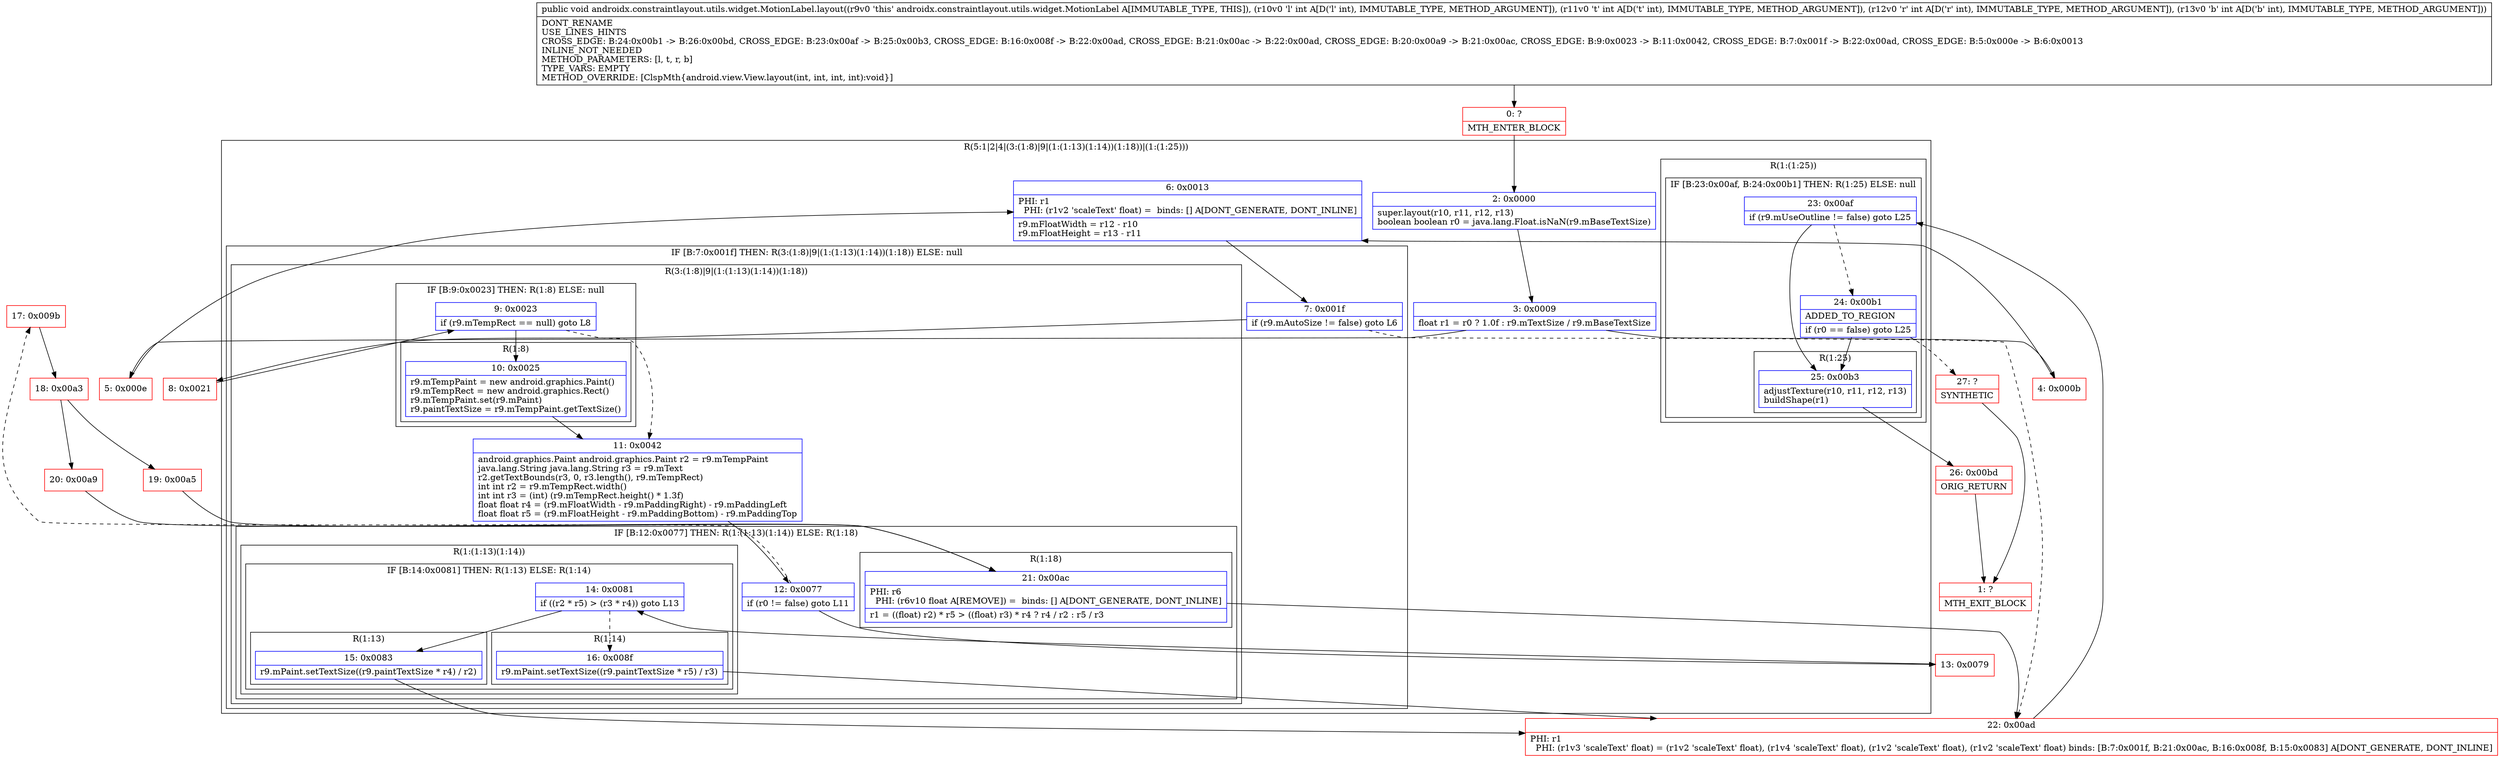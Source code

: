 digraph "CFG forandroidx.constraintlayout.utils.widget.MotionLabel.layout(IIII)V" {
subgraph cluster_Region_580930992 {
label = "R(5:1|2|4|(3:(1:8)|9|(1:(1:13)(1:14))(1:18))|(1:(1:25)))";
node [shape=record,color=blue];
Node_2 [shape=record,label="{2\:\ 0x0000|super.layout(r10, r11, r12, r13)\lboolean boolean r0 = java.lang.Float.isNaN(r9.mBaseTextSize)\l}"];
Node_3 [shape=record,label="{3\:\ 0x0009|float r1 = r0 ? 1.0f : r9.mTextSize \/ r9.mBaseTextSize\l}"];
Node_6 [shape=record,label="{6\:\ 0x0013|PHI: r1 \l  PHI: (r1v2 'scaleText' float) =  binds: [] A[DONT_GENERATE, DONT_INLINE]\l|r9.mFloatWidth = r12 \- r10\lr9.mFloatHeight = r13 \- r11\l}"];
subgraph cluster_IfRegion_797063470 {
label = "IF [B:7:0x001f] THEN: R(3:(1:8)|9|(1:(1:13)(1:14))(1:18)) ELSE: null";
node [shape=record,color=blue];
Node_7 [shape=record,label="{7\:\ 0x001f|if (r9.mAutoSize != false) goto L6\l}"];
subgraph cluster_Region_489355031 {
label = "R(3:(1:8)|9|(1:(1:13)(1:14))(1:18))";
node [shape=record,color=blue];
subgraph cluster_IfRegion_1168374303 {
label = "IF [B:9:0x0023] THEN: R(1:8) ELSE: null";
node [shape=record,color=blue];
Node_9 [shape=record,label="{9\:\ 0x0023|if (r9.mTempRect == null) goto L8\l}"];
subgraph cluster_Region_1485632986 {
label = "R(1:8)";
node [shape=record,color=blue];
Node_10 [shape=record,label="{10\:\ 0x0025|r9.mTempPaint = new android.graphics.Paint()\lr9.mTempRect = new android.graphics.Rect()\lr9.mTempPaint.set(r9.mPaint)\lr9.paintTextSize = r9.mTempPaint.getTextSize()\l}"];
}
}
Node_11 [shape=record,label="{11\:\ 0x0042|android.graphics.Paint android.graphics.Paint r2 = r9.mTempPaint\ljava.lang.String java.lang.String r3 = r9.mText\lr2.getTextBounds(r3, 0, r3.length(), r9.mTempRect)\lint int r2 = r9.mTempRect.width()\lint int r3 = (int) (r9.mTempRect.height() * 1.3f)\lfloat float r4 = (r9.mFloatWidth \- r9.mPaddingRight) \- r9.mPaddingLeft\lfloat float r5 = (r9.mFloatHeight \- r9.mPaddingBottom) \- r9.mPaddingTop\l}"];
subgraph cluster_IfRegion_818496983 {
label = "IF [B:12:0x0077] THEN: R(1:(1:13)(1:14)) ELSE: R(1:18)";
node [shape=record,color=blue];
Node_12 [shape=record,label="{12\:\ 0x0077|if (r0 != false) goto L11\l}"];
subgraph cluster_Region_1670240931 {
label = "R(1:(1:13)(1:14))";
node [shape=record,color=blue];
subgraph cluster_IfRegion_2023237776 {
label = "IF [B:14:0x0081] THEN: R(1:13) ELSE: R(1:14)";
node [shape=record,color=blue];
Node_14 [shape=record,label="{14\:\ 0x0081|if ((r2 * r5) \> (r3 * r4)) goto L13\l}"];
subgraph cluster_Region_1754834655 {
label = "R(1:13)";
node [shape=record,color=blue];
Node_15 [shape=record,label="{15\:\ 0x0083|r9.mPaint.setTextSize((r9.paintTextSize * r4) \/ r2)\l}"];
}
subgraph cluster_Region_813280046 {
label = "R(1:14)";
node [shape=record,color=blue];
Node_16 [shape=record,label="{16\:\ 0x008f|r9.mPaint.setTextSize((r9.paintTextSize * r5) \/ r3)\l}"];
}
}
}
subgraph cluster_Region_1205528925 {
label = "R(1:18)";
node [shape=record,color=blue];
Node_21 [shape=record,label="{21\:\ 0x00ac|PHI: r6 \l  PHI: (r6v10 float A[REMOVE]) =  binds: [] A[DONT_GENERATE, DONT_INLINE]\l|r1 = ((float) r2) * r5 \> ((float) r3) * r4 ? r4 \/ r2 : r5 \/ r3\l}"];
}
}
}
}
subgraph cluster_Region_1568195765 {
label = "R(1:(1:25))";
node [shape=record,color=blue];
subgraph cluster_IfRegion_323932985 {
label = "IF [B:23:0x00af, B:24:0x00b1] THEN: R(1:25) ELSE: null";
node [shape=record,color=blue];
Node_23 [shape=record,label="{23\:\ 0x00af|if (r9.mUseOutline != false) goto L25\l}"];
Node_24 [shape=record,label="{24\:\ 0x00b1|ADDED_TO_REGION\l|if (r0 == false) goto L25\l}"];
subgraph cluster_Region_1731715547 {
label = "R(1:25)";
node [shape=record,color=blue];
Node_25 [shape=record,label="{25\:\ 0x00b3|adjustTexture(r10, r11, r12, r13)\lbuildShape(r1)\l}"];
}
}
}
}
Node_0 [shape=record,color=red,label="{0\:\ ?|MTH_ENTER_BLOCK\l}"];
Node_4 [shape=record,color=red,label="{4\:\ 0x000b}"];
Node_8 [shape=record,color=red,label="{8\:\ 0x0021}"];
Node_13 [shape=record,color=red,label="{13\:\ 0x0079}"];
Node_17 [shape=record,color=red,label="{17\:\ 0x009b}"];
Node_18 [shape=record,color=red,label="{18\:\ 0x00a3}"];
Node_19 [shape=record,color=red,label="{19\:\ 0x00a5}"];
Node_20 [shape=record,color=red,label="{20\:\ 0x00a9}"];
Node_22 [shape=record,color=red,label="{22\:\ 0x00ad|PHI: r1 \l  PHI: (r1v3 'scaleText' float) = (r1v2 'scaleText' float), (r1v4 'scaleText' float), (r1v2 'scaleText' float), (r1v2 'scaleText' float) binds: [B:7:0x001f, B:21:0x00ac, B:16:0x008f, B:15:0x0083] A[DONT_GENERATE, DONT_INLINE]\l}"];
Node_27 [shape=record,color=red,label="{27\:\ ?|SYNTHETIC\l}"];
Node_1 [shape=record,color=red,label="{1\:\ ?|MTH_EXIT_BLOCK\l}"];
Node_26 [shape=record,color=red,label="{26\:\ 0x00bd|ORIG_RETURN\l}"];
Node_5 [shape=record,color=red,label="{5\:\ 0x000e}"];
MethodNode[shape=record,label="{public void androidx.constraintlayout.utils.widget.MotionLabel.layout((r9v0 'this' androidx.constraintlayout.utils.widget.MotionLabel A[IMMUTABLE_TYPE, THIS]), (r10v0 'l' int A[D('l' int), IMMUTABLE_TYPE, METHOD_ARGUMENT]), (r11v0 't' int A[D('t' int), IMMUTABLE_TYPE, METHOD_ARGUMENT]), (r12v0 'r' int A[D('r' int), IMMUTABLE_TYPE, METHOD_ARGUMENT]), (r13v0 'b' int A[D('b' int), IMMUTABLE_TYPE, METHOD_ARGUMENT]))  | DONT_RENAME\lUSE_LINES_HINTS\lCROSS_EDGE: B:24:0x00b1 \-\> B:26:0x00bd, CROSS_EDGE: B:23:0x00af \-\> B:25:0x00b3, CROSS_EDGE: B:16:0x008f \-\> B:22:0x00ad, CROSS_EDGE: B:21:0x00ac \-\> B:22:0x00ad, CROSS_EDGE: B:20:0x00a9 \-\> B:21:0x00ac, CROSS_EDGE: B:9:0x0023 \-\> B:11:0x0042, CROSS_EDGE: B:7:0x001f \-\> B:22:0x00ad, CROSS_EDGE: B:5:0x000e \-\> B:6:0x0013\lINLINE_NOT_NEEDED\lMETHOD_PARAMETERS: [l, t, r, b]\lTYPE_VARS: EMPTY\lMETHOD_OVERRIDE: [ClspMth\{android.view.View.layout(int, int, int, int):void\}]\l}"];
MethodNode -> Node_0;Node_2 -> Node_3;
Node_3 -> Node_4;
Node_3 -> Node_5;
Node_6 -> Node_7;
Node_7 -> Node_8;
Node_7 -> Node_22[style=dashed];
Node_9 -> Node_10;
Node_9 -> Node_11[style=dashed];
Node_10 -> Node_11;
Node_11 -> Node_12;
Node_12 -> Node_13;
Node_12 -> Node_17[style=dashed];
Node_14 -> Node_15;
Node_14 -> Node_16[style=dashed];
Node_15 -> Node_22;
Node_16 -> Node_22;
Node_21 -> Node_22;
Node_23 -> Node_24[style=dashed];
Node_23 -> Node_25;
Node_24 -> Node_25;
Node_24 -> Node_27[style=dashed];
Node_25 -> Node_26;
Node_0 -> Node_2;
Node_4 -> Node_6;
Node_8 -> Node_9;
Node_13 -> Node_14;
Node_17 -> Node_18;
Node_18 -> Node_19;
Node_18 -> Node_20;
Node_19 -> Node_21;
Node_20 -> Node_21;
Node_22 -> Node_23;
Node_27 -> Node_1;
Node_26 -> Node_1;
Node_5 -> Node_6;
}

